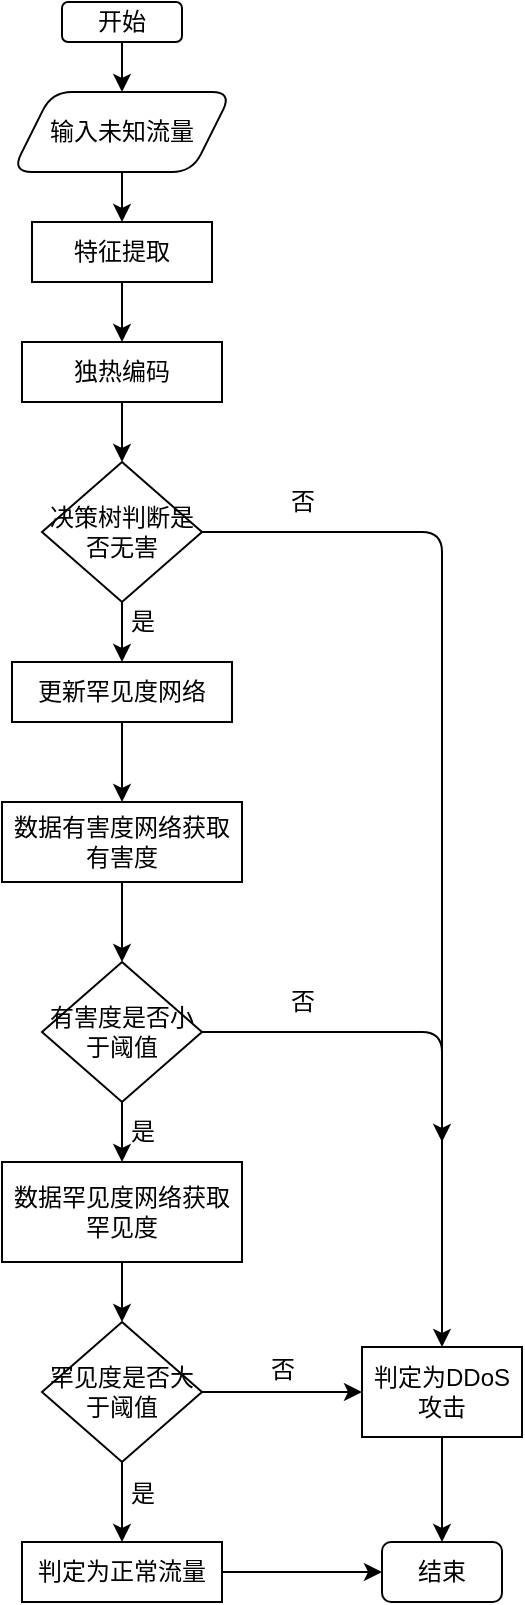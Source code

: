 <mxfile>
    <diagram id="3gvGLhUY5psDZGuDVvG7" name="Page-1">
        <mxGraphModel dx="2027" dy="882" grid="1" gridSize="10" guides="1" tooltips="1" connect="1" arrows="1" fold="1" page="1" pageScale="1" pageWidth="270" pageHeight="800" math="0" shadow="0">
            <root>
                <mxCell id="0"/>
                <mxCell id="1" parent="0"/>
                <mxCell id="4" value="" style="edgeStyle=none;html=1;" edge="1" parent="1" source="2" target="3">
                    <mxGeometry relative="1" as="geometry"/>
                </mxCell>
                <mxCell id="2" value="开始" style="rounded=1;whiteSpace=wrap;html=1;" parent="1" vertex="1">
                    <mxGeometry x="34" width="60" height="20" as="geometry"/>
                </mxCell>
                <mxCell id="6" style="edgeStyle=none;html=1;exitX=0.5;exitY=1;exitDx=0;exitDy=0;entryX=0.5;entryY=0;entryDx=0;entryDy=0;" edge="1" parent="1" source="3" target="5">
                    <mxGeometry relative="1" as="geometry"/>
                </mxCell>
                <mxCell id="3" value="输入未知流量" style="shape=parallelogram;perimeter=parallelogramPerimeter;whiteSpace=wrap;html=1;fixedSize=1;rounded=1;" vertex="1" parent="1">
                    <mxGeometry x="9" y="45" width="110" height="40" as="geometry"/>
                </mxCell>
                <mxCell id="8" value="" style="edgeStyle=none;html=1;" edge="1" parent="1" source="5" target="7">
                    <mxGeometry relative="1" as="geometry"/>
                </mxCell>
                <mxCell id="5" value="特征提取" style="rounded=0;whiteSpace=wrap;html=1;" vertex="1" parent="1">
                    <mxGeometry x="19" y="110" width="90" height="30" as="geometry"/>
                </mxCell>
                <mxCell id="10" value="" style="edgeStyle=none;html=1;" edge="1" parent="1" source="7" target="9">
                    <mxGeometry relative="1" as="geometry"/>
                </mxCell>
                <mxCell id="7" value="独热编码" style="rounded=0;whiteSpace=wrap;html=1;" vertex="1" parent="1">
                    <mxGeometry x="14" y="170" width="100" height="30" as="geometry"/>
                </mxCell>
                <mxCell id="12" value="" style="edgeStyle=none;html=1;" edge="1" parent="1" source="9" target="11">
                    <mxGeometry relative="1" as="geometry"/>
                </mxCell>
                <mxCell id="31" style="edgeStyle=none;html=1;exitX=1;exitY=0.5;exitDx=0;exitDy=0;entryX=0.5;entryY=0;entryDx=0;entryDy=0;" edge="1" parent="1" source="9" target="23">
                    <mxGeometry relative="1" as="geometry">
                        <mxPoint x="224" y="970" as="targetPoint"/>
                        <Array as="points">
                            <mxPoint x="224" y="265"/>
                        </Array>
                    </mxGeometry>
                </mxCell>
                <mxCell id="9" value="决策树判断是否无害" style="rhombus;whiteSpace=wrap;html=1;rounded=0;" vertex="1" parent="1">
                    <mxGeometry x="24" y="230" width="80" height="70" as="geometry"/>
                </mxCell>
                <mxCell id="14" value="" style="edgeStyle=none;html=1;" edge="1" parent="1" source="11" target="13">
                    <mxGeometry relative="1" as="geometry"/>
                </mxCell>
                <mxCell id="11" value="更新罕见度网络" style="whiteSpace=wrap;html=1;rounded=0;" vertex="1" parent="1">
                    <mxGeometry x="9" y="330" width="110" height="30" as="geometry"/>
                </mxCell>
                <mxCell id="16" value="" style="edgeStyle=none;html=1;" edge="1" parent="1" source="13" target="15">
                    <mxGeometry relative="1" as="geometry"/>
                </mxCell>
                <mxCell id="13" value="数据有害度网络获取有害度" style="whiteSpace=wrap;html=1;rounded=0;" vertex="1" parent="1">
                    <mxGeometry x="4" y="400" width="120" height="40" as="geometry"/>
                </mxCell>
                <mxCell id="18" value="" style="edgeStyle=none;html=1;" edge="1" parent="1" source="15" target="17">
                    <mxGeometry relative="1" as="geometry"/>
                </mxCell>
                <mxCell id="33" style="edgeStyle=none;html=1;exitX=1;exitY=0.5;exitDx=0;exitDy=0;" edge="1" parent="1" source="15">
                    <mxGeometry relative="1" as="geometry">
                        <mxPoint x="224" y="570" as="targetPoint"/>
                        <Array as="points">
                            <mxPoint x="224" y="515"/>
                        </Array>
                    </mxGeometry>
                </mxCell>
                <mxCell id="15" value="有害度是否小于阈值" style="rhombus;whiteSpace=wrap;html=1;rounded=0;" vertex="1" parent="1">
                    <mxGeometry x="24" y="480" width="80" height="70" as="geometry"/>
                </mxCell>
                <mxCell id="20" value="" style="edgeStyle=none;html=1;" edge="1" parent="1" source="17" target="19">
                    <mxGeometry relative="1" as="geometry"/>
                </mxCell>
                <mxCell id="17" value="数据罕见度网络获取罕见度" style="whiteSpace=wrap;html=1;rounded=0;" vertex="1" parent="1">
                    <mxGeometry x="4" y="580" width="120" height="50" as="geometry"/>
                </mxCell>
                <mxCell id="22" value="" style="edgeStyle=none;html=1;" edge="1" parent="1" source="19" target="21">
                    <mxGeometry relative="1" as="geometry"/>
                </mxCell>
                <mxCell id="24" value="" style="edgeStyle=none;html=1;" edge="1" parent="1" source="19" target="23">
                    <mxGeometry relative="1" as="geometry"/>
                </mxCell>
                <mxCell id="19" value="罕见度是否大于阈值" style="rhombus;whiteSpace=wrap;html=1;rounded=0;" vertex="1" parent="1">
                    <mxGeometry x="24" y="660" width="80" height="70" as="geometry"/>
                </mxCell>
                <mxCell id="29" style="edgeStyle=none;html=1;exitX=1;exitY=0.5;exitDx=0;exitDy=0;entryX=0;entryY=0.5;entryDx=0;entryDy=0;" edge="1" parent="1" source="21" target="27">
                    <mxGeometry relative="1" as="geometry"/>
                </mxCell>
                <mxCell id="21" value="判定为正常流量" style="whiteSpace=wrap;html=1;rounded=0;" vertex="1" parent="1">
                    <mxGeometry x="14" y="770" width="100" height="30" as="geometry"/>
                </mxCell>
                <mxCell id="28" value="" style="edgeStyle=none;html=1;" edge="1" parent="1" source="23" target="27">
                    <mxGeometry relative="1" as="geometry"/>
                </mxCell>
                <mxCell id="23" value="判定为DDoS攻击" style="whiteSpace=wrap;html=1;rounded=0;" vertex="1" parent="1">
                    <mxGeometry x="184" y="672.5" width="80" height="45" as="geometry"/>
                </mxCell>
                <mxCell id="27" value="结束" style="rounded=1;whiteSpace=wrap;html=1;" vertex="1" parent="1">
                    <mxGeometry x="194" y="770" width="60" height="30" as="geometry"/>
                </mxCell>
                <mxCell id="34" value="否" style="text;html=1;align=center;verticalAlign=middle;resizable=0;points=[];autosize=1;strokeColor=none;fillColor=none;" vertex="1" parent="1">
                    <mxGeometry x="134" y="235" width="40" height="30" as="geometry"/>
                </mxCell>
                <mxCell id="35" value="是" style="text;html=1;align=center;verticalAlign=middle;resizable=0;points=[];autosize=1;strokeColor=none;fillColor=none;" vertex="1" parent="1">
                    <mxGeometry x="54" y="295" width="40" height="30" as="geometry"/>
                </mxCell>
                <mxCell id="36" value="否" style="text;html=1;align=center;verticalAlign=middle;resizable=0;points=[];autosize=1;strokeColor=none;fillColor=none;" vertex="1" parent="1">
                    <mxGeometry x="134" y="485" width="40" height="30" as="geometry"/>
                </mxCell>
                <mxCell id="37" value="是" style="text;html=1;align=center;verticalAlign=middle;resizable=0;points=[];autosize=1;strokeColor=none;fillColor=none;" vertex="1" parent="1">
                    <mxGeometry x="54" y="550" width="40" height="30" as="geometry"/>
                </mxCell>
                <mxCell id="38" value="否" style="text;html=1;align=center;verticalAlign=middle;resizable=0;points=[];autosize=1;strokeColor=none;fillColor=none;" vertex="1" parent="1">
                    <mxGeometry x="124" y="669" width="40" height="30" as="geometry"/>
                </mxCell>
                <mxCell id="40" value="是" style="text;html=1;align=center;verticalAlign=middle;resizable=0;points=[];autosize=1;strokeColor=none;fillColor=none;" vertex="1" parent="1">
                    <mxGeometry x="54" y="731" width="40" height="30" as="geometry"/>
                </mxCell>
            </root>
        </mxGraphModel>
    </diagram>
</mxfile>